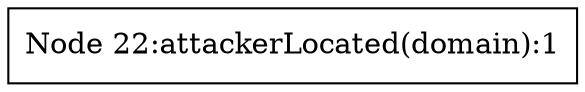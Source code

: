 strict digraph G {
  1 [ label="Node 22:attackerLocated(domain):1" shape="box" nodeType="AND" probArray="1.0" ];
}
